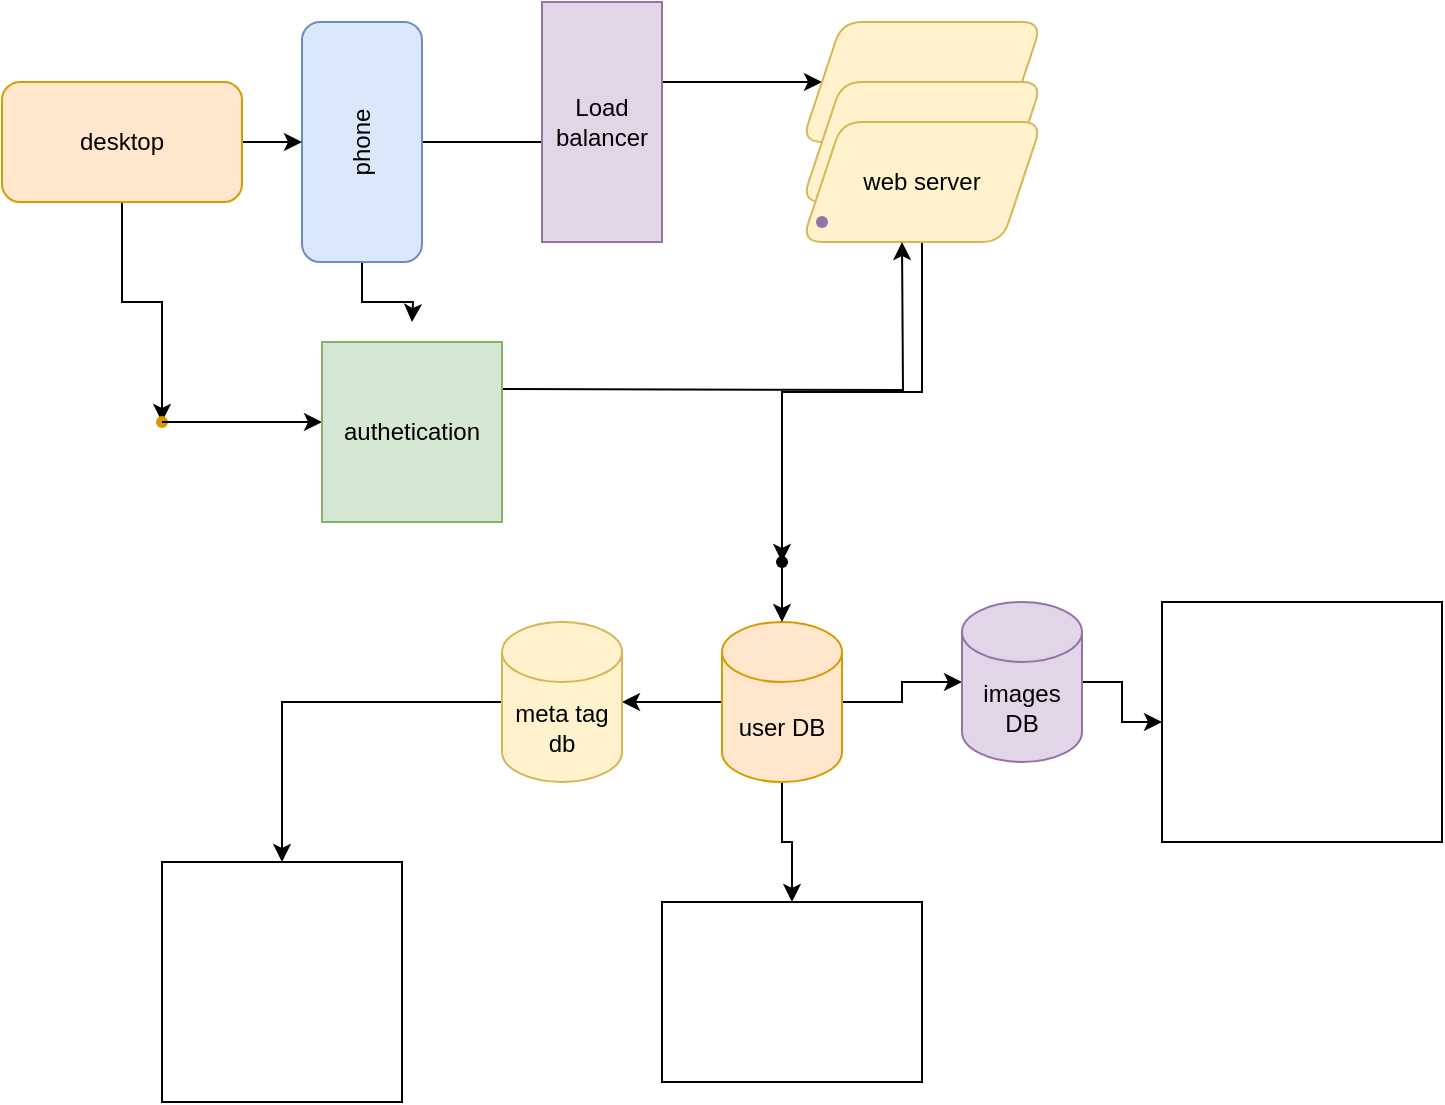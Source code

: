 <mxfile version="24.7.17">
  <diagram name="Page-1" id="EH5a1Qj8Cx54n27qNIUy">
    <mxGraphModel dx="1645" dy="445" grid="1" gridSize="10" guides="1" tooltips="1" connect="1" arrows="1" fold="1" page="1" pageScale="1" pageWidth="850" pageHeight="1100" math="0" shadow="0">
      <root>
        <mxCell id="0" />
        <mxCell id="1" parent="0" />
        <mxCell id="-kl_pbeFkhA-RbGxBzvX-4" value="" style="edgeStyle=orthogonalEdgeStyle;rounded=0;orthogonalLoop=1;jettySize=auto;html=1;" edge="1" parent="1" source="-kl_pbeFkhA-RbGxBzvX-2" target="-kl_pbeFkhA-RbGxBzvX-3">
          <mxGeometry relative="1" as="geometry" />
        </mxCell>
        <mxCell id="-kl_pbeFkhA-RbGxBzvX-24" value="" style="edgeStyle=orthogonalEdgeStyle;rounded=0;orthogonalLoop=1;jettySize=auto;html=1;" edge="1" parent="1" source="-kl_pbeFkhA-RbGxBzvX-2">
          <mxGeometry relative="1" as="geometry">
            <mxPoint x="165" y="210" as="targetPoint" />
          </mxGeometry>
        </mxCell>
        <mxCell id="-kl_pbeFkhA-RbGxBzvX-2" value="phone" style="rounded=1;whiteSpace=wrap;html=1;rotation=-90;fillColor=#dae8fc;strokeColor=#6c8ebf;" vertex="1" parent="1">
          <mxGeometry x="80" y="90" width="120" height="60" as="geometry" />
        </mxCell>
        <mxCell id="-kl_pbeFkhA-RbGxBzvX-3" value="" style="shape=parallelogram;perimeter=parallelogramPerimeter;whiteSpace=wrap;html=1;fixedSize=1;rounded=1;fillColor=#fff2cc;strokeColor=#d6b656;" vertex="1" parent="1">
          <mxGeometry x="360" y="60" width="120" height="60" as="geometry" />
        </mxCell>
        <mxCell id="-kl_pbeFkhA-RbGxBzvX-5" value="" style="shape=parallelogram;perimeter=parallelogramPerimeter;whiteSpace=wrap;html=1;fixedSize=1;rounded=1;fillColor=#fff2cc;strokeColor=#d6b656;" vertex="1" parent="1">
          <mxGeometry x="360" y="90" width="120" height="60" as="geometry" />
        </mxCell>
        <mxCell id="-kl_pbeFkhA-RbGxBzvX-8" value="" style="edgeStyle=orthogonalEdgeStyle;rounded=0;orthogonalLoop=1;jettySize=auto;html=1;" edge="1" parent="1" source="-kl_pbeFkhA-RbGxBzvX-6" target="-kl_pbeFkhA-RbGxBzvX-7">
          <mxGeometry relative="1" as="geometry" />
        </mxCell>
        <mxCell id="-kl_pbeFkhA-RbGxBzvX-6" value="web server" style="shape=parallelogram;perimeter=parallelogramPerimeter;whiteSpace=wrap;html=1;fixedSize=1;rounded=1;fillColor=#fff2cc;strokeColor=#d6b656;" vertex="1" parent="1">
          <mxGeometry x="360" y="110" width="120" height="60" as="geometry" />
        </mxCell>
        <mxCell id="-kl_pbeFkhA-RbGxBzvX-7" value="" style="shape=waypoint;sketch=0;size=6;pointerEvents=1;points=[];fillColor=default;resizable=0;rotatable=0;perimeter=centerPerimeter;snapToPoint=1;rounded=1;" vertex="1" parent="1">
          <mxGeometry x="340" y="320" width="20" height="20" as="geometry" />
        </mxCell>
        <mxCell id="-kl_pbeFkhA-RbGxBzvX-17" value="" style="edgeStyle=orthogonalEdgeStyle;rounded=0;orthogonalLoop=1;jettySize=auto;html=1;" edge="1" parent="1" source="-kl_pbeFkhA-RbGxBzvX-9" target="-kl_pbeFkhA-RbGxBzvX-16">
          <mxGeometry relative="1" as="geometry" />
        </mxCell>
        <mxCell id="-kl_pbeFkhA-RbGxBzvX-19" value="" style="edgeStyle=orthogonalEdgeStyle;rounded=0;orthogonalLoop=1;jettySize=auto;html=1;" edge="1" parent="1" source="-kl_pbeFkhA-RbGxBzvX-9" target="-kl_pbeFkhA-RbGxBzvX-11">
          <mxGeometry relative="1" as="geometry" />
        </mxCell>
        <mxCell id="-kl_pbeFkhA-RbGxBzvX-20" value="" style="edgeStyle=orthogonalEdgeStyle;rounded=0;orthogonalLoop=1;jettySize=auto;html=1;" edge="1" parent="1" source="-kl_pbeFkhA-RbGxBzvX-9" target="-kl_pbeFkhA-RbGxBzvX-10">
          <mxGeometry relative="1" as="geometry" />
        </mxCell>
        <mxCell id="-kl_pbeFkhA-RbGxBzvX-9" value="user DB" style="shape=cylinder3;whiteSpace=wrap;html=1;boundedLbl=1;backgroundOutline=1;size=15;fillColor=#ffe6cc;strokeColor=#d79b00;" vertex="1" parent="1">
          <mxGeometry x="320" y="360" width="60" height="80" as="geometry" />
        </mxCell>
        <mxCell id="-kl_pbeFkhA-RbGxBzvX-15" value="" style="edgeStyle=orthogonalEdgeStyle;rounded=0;orthogonalLoop=1;jettySize=auto;html=1;" edge="1" parent="1" source="-kl_pbeFkhA-RbGxBzvX-10" target="-kl_pbeFkhA-RbGxBzvX-14">
          <mxGeometry relative="1" as="geometry" />
        </mxCell>
        <mxCell id="-kl_pbeFkhA-RbGxBzvX-10" value="meta tag db" style="shape=cylinder3;whiteSpace=wrap;html=1;boundedLbl=1;backgroundOutline=1;size=15;fillColor=#fff2cc;strokeColor=#d6b656;" vertex="1" parent="1">
          <mxGeometry x="210" y="360" width="60" height="80" as="geometry" />
        </mxCell>
        <mxCell id="-kl_pbeFkhA-RbGxBzvX-22" value="" style="edgeStyle=orthogonalEdgeStyle;rounded=0;orthogonalLoop=1;jettySize=auto;html=1;" edge="1" parent="1" source="-kl_pbeFkhA-RbGxBzvX-11" target="-kl_pbeFkhA-RbGxBzvX-21">
          <mxGeometry relative="1" as="geometry" />
        </mxCell>
        <mxCell id="-kl_pbeFkhA-RbGxBzvX-11" value="images DB" style="shape=cylinder3;whiteSpace=wrap;html=1;boundedLbl=1;backgroundOutline=1;size=15;fillColor=#e1d5e7;strokeColor=#9673a6;" vertex="1" parent="1">
          <mxGeometry x="440" y="350" width="60" height="80" as="geometry" />
        </mxCell>
        <mxCell id="-kl_pbeFkhA-RbGxBzvX-26" value="" style="edgeStyle=orthogonalEdgeStyle;rounded=0;orthogonalLoop=1;jettySize=auto;html=1;" edge="1" parent="1" source="-kl_pbeFkhA-RbGxBzvX-13" target="-kl_pbeFkhA-RbGxBzvX-25">
          <mxGeometry relative="1" as="geometry" />
        </mxCell>
        <mxCell id="-kl_pbeFkhA-RbGxBzvX-30" value="" style="edgeStyle=orthogonalEdgeStyle;rounded=0;orthogonalLoop=1;jettySize=auto;html=1;" edge="1" parent="1" source="-kl_pbeFkhA-RbGxBzvX-13" target="-kl_pbeFkhA-RbGxBzvX-2">
          <mxGeometry relative="1" as="geometry" />
        </mxCell>
        <mxCell id="-kl_pbeFkhA-RbGxBzvX-13" value="desktop" style="rounded=1;whiteSpace=wrap;html=1;fillColor=#ffe6cc;strokeColor=#d79b00;" vertex="1" parent="1">
          <mxGeometry x="-40" y="90" width="120" height="60" as="geometry" />
        </mxCell>
        <mxCell id="-kl_pbeFkhA-RbGxBzvX-14" value="" style="whiteSpace=wrap;html=1;" vertex="1" parent="1">
          <mxGeometry x="40" y="480" width="120" height="120" as="geometry" />
        </mxCell>
        <mxCell id="-kl_pbeFkhA-RbGxBzvX-16" value="" style="whiteSpace=wrap;html=1;" vertex="1" parent="1">
          <mxGeometry x="290" y="500" width="130" height="90" as="geometry" />
        </mxCell>
        <mxCell id="-kl_pbeFkhA-RbGxBzvX-18" value="Load balancer" style="rounded=0;whiteSpace=wrap;html=1;direction=south;fillColor=#e1d5e7;strokeColor=#9673a6;" vertex="1" parent="1">
          <mxGeometry x="230" y="50" width="60" height="120" as="geometry" />
        </mxCell>
        <mxCell id="-kl_pbeFkhA-RbGxBzvX-21" value="" style="whiteSpace=wrap;html=1;" vertex="1" parent="1">
          <mxGeometry x="540" y="350" width="140" height="120" as="geometry" />
        </mxCell>
        <mxCell id="-kl_pbeFkhA-RbGxBzvX-29" value="" style="edgeStyle=orthogonalEdgeStyle;rounded=0;orthogonalLoop=1;jettySize=auto;html=1;exitX=0.862;exitY=0.335;exitDx=0;exitDy=0;exitPerimeter=0;" edge="1" parent="1">
          <mxGeometry relative="1" as="geometry">
            <mxPoint x="197.58" y="243.5" as="sourcePoint" />
            <mxPoint x="410" y="170" as="targetPoint" />
          </mxGeometry>
        </mxCell>
        <mxCell id="-kl_pbeFkhA-RbGxBzvX-25" value="" style="shape=waypoint;sketch=0;size=6;pointerEvents=1;points=[];fillColor=#ffe6cc;resizable=0;rotatable=0;perimeter=centerPerimeter;snapToPoint=1;strokeColor=#d79b00;rounded=1;" vertex="1" parent="1">
          <mxGeometry x="30" y="250" width="20" height="20" as="geometry" />
        </mxCell>
        <mxCell id="-kl_pbeFkhA-RbGxBzvX-27" value="" style="endArrow=classic;html=1;rounded=0;entryX=0;entryY=0.5;entryDx=0;entryDy=0;exitX=0.449;exitY=1.095;exitDx=0;exitDy=0;exitPerimeter=0;" edge="1" parent="1" source="-kl_pbeFkhA-RbGxBzvX-25">
          <mxGeometry width="50" height="50" relative="1" as="geometry">
            <mxPoint x="50" y="285" as="sourcePoint" />
            <mxPoint x="120" y="260" as="targetPoint" />
          </mxGeometry>
        </mxCell>
        <mxCell id="-kl_pbeFkhA-RbGxBzvX-28" value="" style="shape=waypoint;sketch=0;size=6;pointerEvents=1;points=[];fillColor=#e1d5e7;resizable=0;rotatable=0;perimeter=centerPerimeter;snapToPoint=1;strokeColor=#9673a6;" vertex="1" parent="1">
          <mxGeometry x="360" y="150" width="20" height="20" as="geometry" />
        </mxCell>
        <mxCell id="-kl_pbeFkhA-RbGxBzvX-31" value="authetication" style="whiteSpace=wrap;html=1;aspect=fixed;fillColor=#d5e8d4;strokeColor=#82b366;" vertex="1" parent="1">
          <mxGeometry x="120" y="220" width="90" height="90" as="geometry" />
        </mxCell>
        <mxCell id="-kl_pbeFkhA-RbGxBzvX-32" style="edgeStyle=orthogonalEdgeStyle;rounded=0;orthogonalLoop=1;jettySize=auto;html=1;entryX=0.5;entryY=0;entryDx=0;entryDy=0;entryPerimeter=0;" edge="1" parent="1" source="-kl_pbeFkhA-RbGxBzvX-7" target="-kl_pbeFkhA-RbGxBzvX-9">
          <mxGeometry relative="1" as="geometry" />
        </mxCell>
      </root>
    </mxGraphModel>
  </diagram>
</mxfile>
